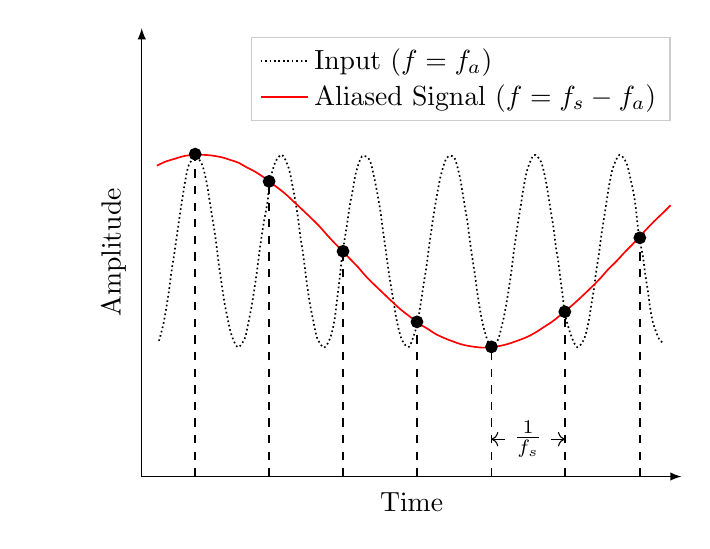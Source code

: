 \definecolor{kitgreen}{rgb}{0,0.588,0.51}
\definecolor{kitblue}{rgb}{0.275,0.392,0.667}
\usetikzlibrary{arrows.meta}
\pgfplotsset{compat=1.11}
\def\arrlen{3mm}
\def\arrwidth{2mm}
\usetikzlibrary{calc}

\begin{tikzpicture}
\begin{axis}[%
axis lines=left, xtick=\empty, ytick=\empty,
xmin=0,
xmax=1,
ymin=0,
ymax=1.2,
xlabel={Time},
ylabel={Amplitude},
axis background/.style={fill=white},
axis line style={-latex},
clip=false,
%xlabel style={yshift=-2.5cm},
legend cell align={left},
legend style={fill opacity=0.8, draw opacity=1, text opacity=1, draw=white!80!black},
]

\addplot [semithick,color=black,smooth,densely dotted]
  table[row sep=crcr]{%
0.032 0.363\\
0.04 0.408\\
0.046 0.456\\
0.051 0.503\\
0.055 0.548\\
0.06 0.594\\
0.065 0.644\\
0.07 0.695\\
0.075 0.742\\
0.08 0.787\\
0.087 0.833\\
0.1 0.857\\
0.112 0.834\\
0.12 0.789\\
0.125 0.745\\
0.13 0.7\\
0.135 0.655\\
0.139 0.613\\
0.143 0.566\\
0.148 0.516\\
0.153 0.468\\
0.159 0.424\\
0.166 0.38\\
0.178 0.346\\
0.191 0.37\\
0.198 0.415\\
0.204 0.459\\
0.209 0.505\\
0.214 0.555\\
0.218 0.601\\
0.222 0.642\\
0.227 0.687\\
0.233 0.734\\
0.237 0.785\\
0.247 0.84\\
0.26 0.861\\
0.272 0.827\\
0.279 0.781\\
0.285 0.734\\
0.29 0.688\\
0.294 0.641\\
0.299 0.596\\
0.303 0.55\\
0.307 0.506\\
0.312 0.459\\
0.318 0.416\\
0.325 0.371\\
0.338 0.345\\
0.35 0.374\\
0.357 0.418\\
0.362 0.475\\
0.366 0.521\\
0.368 0.548\\
0.372 0.598\\
0.38 0.671\\
0.385 0.721\\
0.391 0.767\\
0.397 0.814\\
0.408 0.857\\
0.422 0.848\\
0.43 0.805\\
0.436 0.762\\
0.442 0.713\\
0.446 0.669\\
0.45 0.628\\
0.454 0.586\\
0.458 0.544\\
0.463 0.5\\
0.468 0.456\\
0.473 0.414\\
0.482 0.366\\
0.495 0.347\\
0.507 0.39\\
0.512 0.419\\
0.518 0.473\\
0.523 0.521\\
0.528 0.566\\
0.532 0.612\\
0.537 0.663\\
0.542 0.711\\
0.548 0.761\\
0.554 0.805\\
0.565 0.853\\
0.579 0.854\\
0.589 0.805\\
0.594 0.764\\
0.599 0.72\\
0.604 0.677\\
0.608 0.631\\
0.613 0.581\\
0.618 0.534\\
0.622 0.49\\
0.627 0.445\\
0.633 0.402\\
0.644 0.355\\
0.659 0.363\\
0.669 0.414\\
0.675 0.457\\
0.68 0.501\\
0.685 0.55\\
0.689 0.597\\
0.693 0.639\\
0.698 0.687\\
0.703 0.731\\
0.708 0.777\\
0.715 0.824\\
0.727 0.861\\
0.74 0.842\\
0.748 0.797\\
0.753 0.756\\
0.758 0.71\\
0.763 0.666\\
0.767 0.619\\
0.772 0.574\\
0.776 0.527\\
0.78 0.485\\
0.784 0.436\\
0.795 0.38\\
0.807 0.346\\
0.82 0.369\\
0.828 0.414\\
0.833 0.459\\
0.838 0.503\\
0.842 0.548\\
0.847 0.594\\
0.851 0.639\\
0.856 0.686\\
0.861 0.733\\
0.866 0.779\\
0.873 0.826\\
0.885 0.861\\
0.898 0.84\\
0.906 0.795\\
0.912 0.754\\
0.916 0.713\\
0.921 0.648\\
0.929 0.586\\
0.933 0.541\\
0.938 0.496\\
0.942 0.452\\
0.948 0.408\\
0.96 0.364\\
0.969 0.358\\
};
\addlegendentry{Input ($f=f_a$)}

\addplot [semithick,color=red,smooth]
  table[row sep=crcr]{%
0.028 0.832\\
0.044 0.843\\
0.06 0.85\\
0.076 0.857\\
0.089 0.86\\
0.115 0.861\\
0.131 0.859\\
0.147 0.855\\
0.163 0.848\\
0.179 0.84\\
0.194 0.828\\
0.21 0.816\\
0.225 0.802\\
0.249 0.776\\
0.265 0.758\\
0.28 0.738\\
0.297 0.715\\
0.313 0.693\\
0.329 0.67\\
0.345 0.644\\
0.36 0.621\\
0.385 0.584\\
0.401 0.56\\
0.416 0.535\\
0.432 0.512\\
0.448 0.49\\
0.464 0.468\\
0.48 0.447\\
0.496 0.429\\
0.515 0.408\\
0.528 0.397\\
0.544 0.382\\
0.56 0.371\\
0.576 0.362\\
0.592 0.354\\
0.608 0.349\\
0.623 0.346\\
0.638 0.345\\
0.665 0.35\\
0.681 0.356\\
0.697 0.364\\
0.713 0.373\\
0.729 0.385\\
0.745 0.4\\
0.761 0.415\\
0.774 0.43\\
0.798 0.459\\
0.814 0.48\\
0.83 0.502\\
0.848 0.528\\
0.864 0.554\\
0.88 0.577\\
0.896 0.602\\
0.911 0.624\\
0.934 0.66\\
0.95 0.684\\
0.966 0.706\\
0.98 0.726\\
};
\addlegendentry{Aliased Signal ($f=f_s-f_a$)}

\addplot[ycomb,dashed,semithick]
  table[row sep=crcr]{%
0.099 0.863\\
0.236 0.79\\
0.373 0.603\\
0.51 0.414\\
0.648 0.347\\
0.784 0.441\\
0.923 0.639\\
};

\addplot[,semithick,only marks]
  table[row sep=crcr]{%
0.099 0.863\\
0.236 0.79\\
0.373 0.603\\
0.51 0.414\\
0.648 0.347\\
0.784 0.441\\
0.923 0.639\\
};
\draw[<->] (0.648,0.1) -- node[fill=white] {$\frac{1}{f_s}$} (0.784,0.1);
\end{axis}
\end{tikzpicture}

